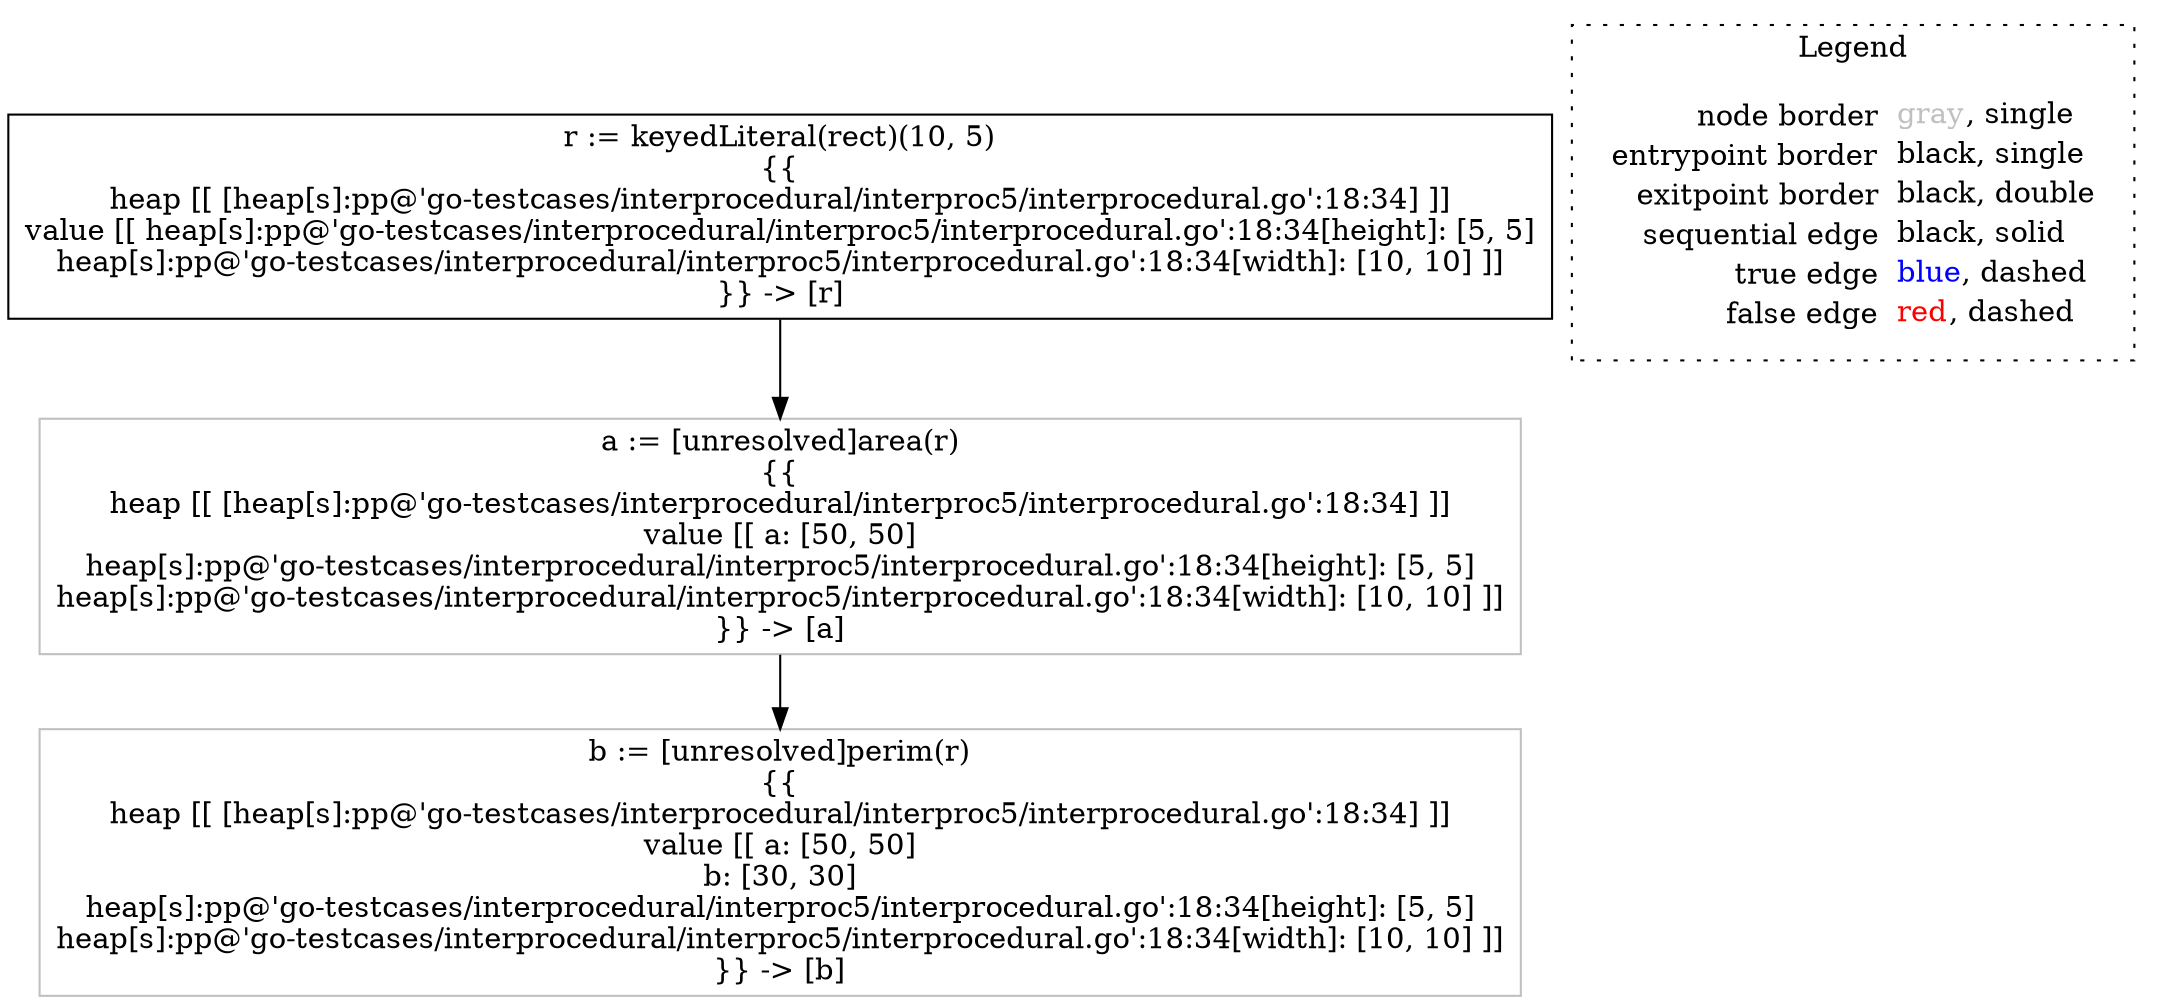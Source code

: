digraph {
	"node0" [shape="rect",color="black",label=<r := keyedLiteral(rect)(10, 5)<BR/>{{<BR/>heap [[ [heap[s]:pp@'go-testcases/interprocedural/interproc5/interprocedural.go':18:34] ]]<BR/>value [[ heap[s]:pp@'go-testcases/interprocedural/interproc5/interprocedural.go':18:34[height]: [5, 5]<BR/>heap[s]:pp@'go-testcases/interprocedural/interproc5/interprocedural.go':18:34[width]: [10, 10] ]]<BR/>}} -&gt; [r]>];
	"node1" [shape="rect",color="gray",label=<b := [unresolved]perim(r)<BR/>{{<BR/>heap [[ [heap[s]:pp@'go-testcases/interprocedural/interproc5/interprocedural.go':18:34] ]]<BR/>value [[ a: [50, 50]<BR/>b: [30, 30]<BR/>heap[s]:pp@'go-testcases/interprocedural/interproc5/interprocedural.go':18:34[height]: [5, 5]<BR/>heap[s]:pp@'go-testcases/interprocedural/interproc5/interprocedural.go':18:34[width]: [10, 10] ]]<BR/>}} -&gt; [b]>];
	"node2" [shape="rect",color="gray",label=<a := [unresolved]area(r)<BR/>{{<BR/>heap [[ [heap[s]:pp@'go-testcases/interprocedural/interproc5/interprocedural.go':18:34] ]]<BR/>value [[ a: [50, 50]<BR/>heap[s]:pp@'go-testcases/interprocedural/interproc5/interprocedural.go':18:34[height]: [5, 5]<BR/>heap[s]:pp@'go-testcases/interprocedural/interproc5/interprocedural.go':18:34[width]: [10, 10] ]]<BR/>}} -&gt; [a]>];
	"node0" -> "node2" [color="black"];
	"node2" -> "node1" [color="black"];
subgraph cluster_legend {
	label="Legend";
	style=dotted;
	node [shape=plaintext];
	"legend" [label=<<table border="0" cellpadding="2" cellspacing="0" cellborder="0"><tr><td align="right">node border&nbsp;</td><td align="left"><font color="gray">gray</font>, single</td></tr><tr><td align="right">entrypoint border&nbsp;</td><td align="left"><font color="black">black</font>, single</td></tr><tr><td align="right">exitpoint border&nbsp;</td><td align="left"><font color="black">black</font>, double</td></tr><tr><td align="right">sequential edge&nbsp;</td><td align="left"><font color="black">black</font>, solid</td></tr><tr><td align="right">true edge&nbsp;</td><td align="left"><font color="blue">blue</font>, dashed</td></tr><tr><td align="right">false edge&nbsp;</td><td align="left"><font color="red">red</font>, dashed</td></tr></table>>];
}

}

